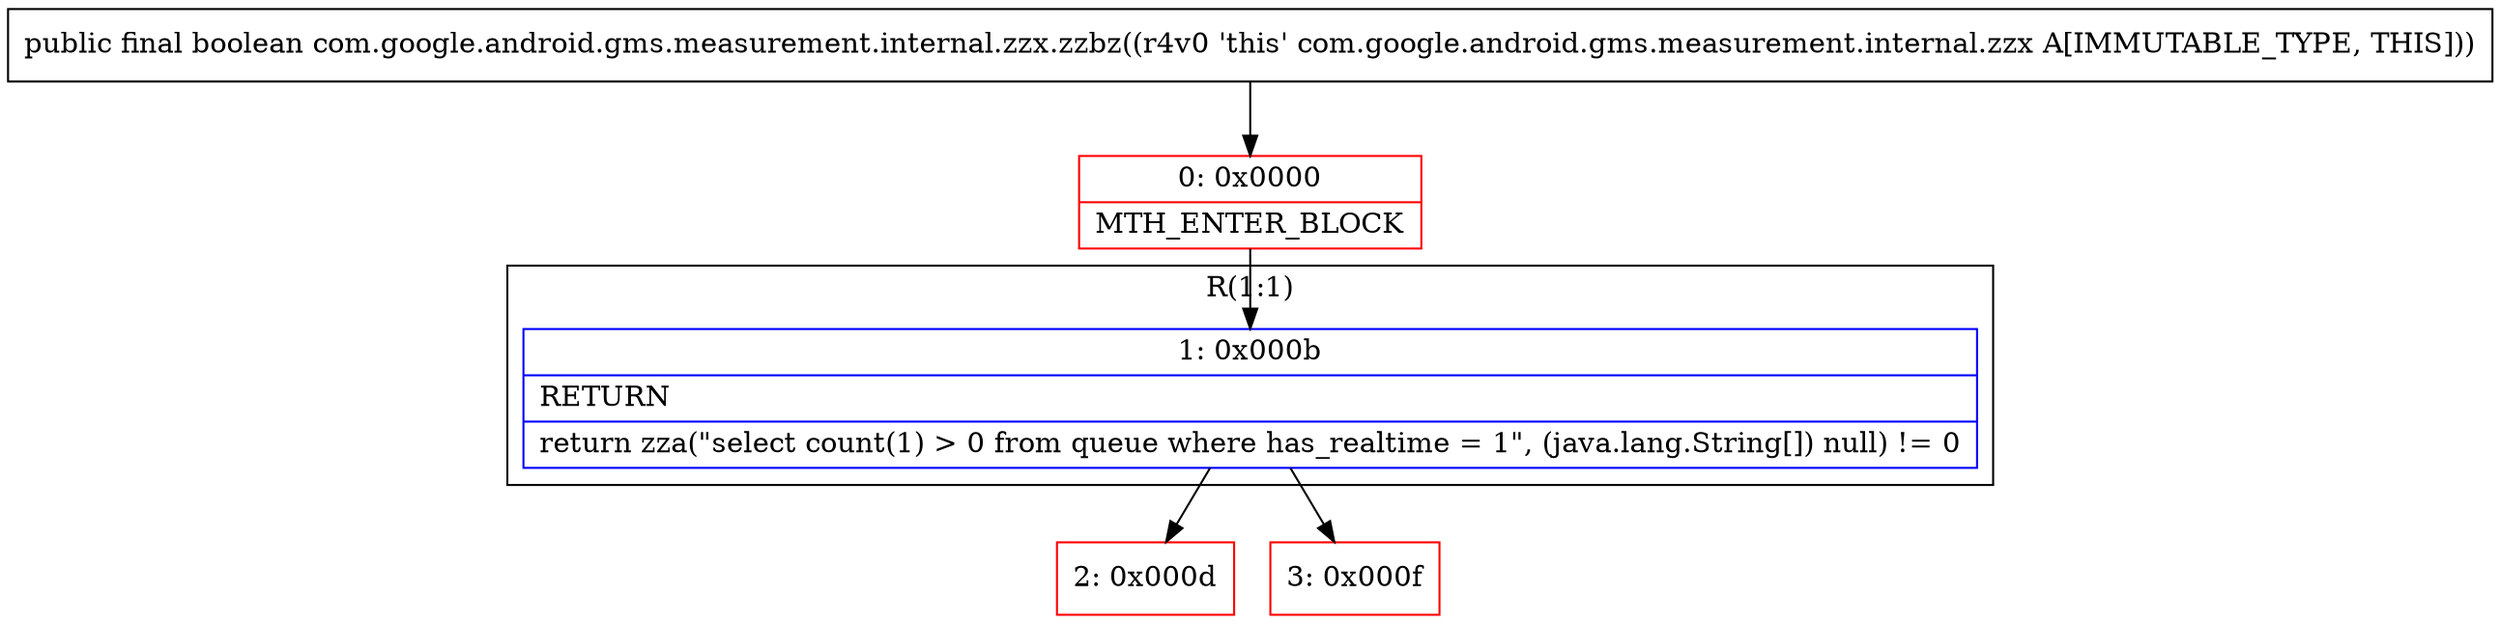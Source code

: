 digraph "CFG forcom.google.android.gms.measurement.internal.zzx.zzbz()Z" {
subgraph cluster_Region_737471724 {
label = "R(1:1)";
node [shape=record,color=blue];
Node_1 [shape=record,label="{1\:\ 0x000b|RETURN\l|return zza(\"select count(1) \> 0 from queue where has_realtime = 1\", (java.lang.String[]) null) != 0\l}"];
}
Node_0 [shape=record,color=red,label="{0\:\ 0x0000|MTH_ENTER_BLOCK\l}"];
Node_2 [shape=record,color=red,label="{2\:\ 0x000d}"];
Node_3 [shape=record,color=red,label="{3\:\ 0x000f}"];
MethodNode[shape=record,label="{public final boolean com.google.android.gms.measurement.internal.zzx.zzbz((r4v0 'this' com.google.android.gms.measurement.internal.zzx A[IMMUTABLE_TYPE, THIS])) }"];
MethodNode -> Node_0;
Node_1 -> Node_2;
Node_1 -> Node_3;
Node_0 -> Node_1;
}

